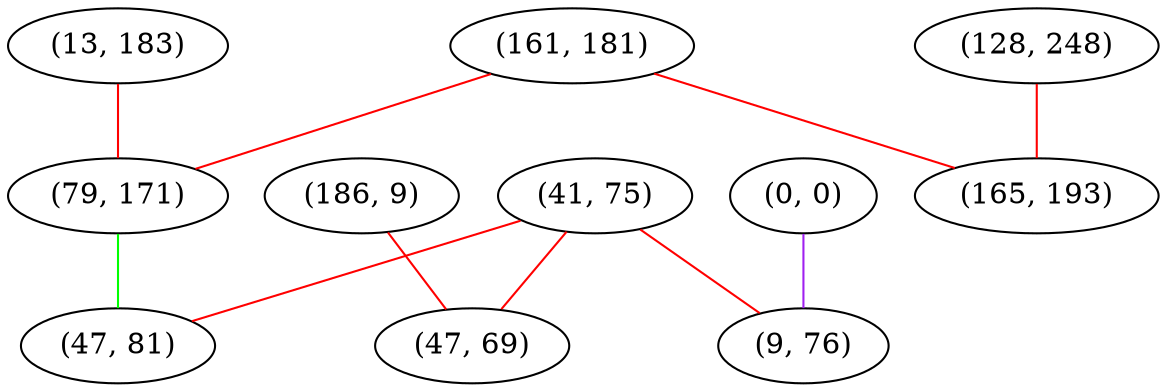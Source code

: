 graph "" {
"(161, 181)";
"(13, 183)";
"(0, 0)";
"(128, 248)";
"(186, 9)";
"(79, 171)";
"(41, 75)";
"(165, 193)";
"(47, 69)";
"(9, 76)";
"(47, 81)";
"(161, 181)" -- "(79, 171)"  [color=red, key=0, weight=1];
"(161, 181)" -- "(165, 193)"  [color=red, key=0, weight=1];
"(13, 183)" -- "(79, 171)"  [color=red, key=0, weight=1];
"(0, 0)" -- "(9, 76)"  [color=purple, key=0, weight=4];
"(128, 248)" -- "(165, 193)"  [color=red, key=0, weight=1];
"(186, 9)" -- "(47, 69)"  [color=red, key=0, weight=1];
"(79, 171)" -- "(47, 81)"  [color=green, key=0, weight=2];
"(41, 75)" -- "(47, 69)"  [color=red, key=0, weight=1];
"(41, 75)" -- "(9, 76)"  [color=red, key=0, weight=1];
"(41, 75)" -- "(47, 81)"  [color=red, key=0, weight=1];
}
